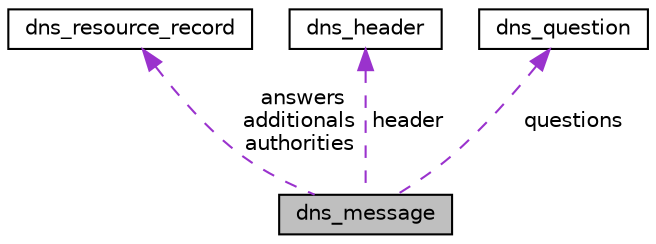 digraph "dns_message"
{
 // LATEX_PDF_SIZE
  edge [fontname="Helvetica",fontsize="10",labelfontname="Helvetica",labelfontsize="10"];
  node [fontname="Helvetica",fontsize="10",shape=record];
  Node1 [label="dns_message",height=0.2,width=0.4,color="black", fillcolor="grey75", style="filled", fontcolor="black",tooltip=" "];
  Node2 -> Node1 [dir="back",color="darkorchid3",fontsize="10",style="dashed",label=" answers\nadditionals\nauthorities" ,fontname="Helvetica"];
  Node2 [label="dns_resource_record",height=0.2,width=0.4,color="black", fillcolor="white", style="filled",URL="$structdns__resource__record.html",tooltip=" "];
  Node3 -> Node1 [dir="back",color="darkorchid3",fontsize="10",style="dashed",label=" header" ,fontname="Helvetica"];
  Node3 [label="dns_header",height=0.2,width=0.4,color="black", fillcolor="white", style="filled",URL="$structdns__header.html",tooltip=" "];
  Node4 -> Node1 [dir="back",color="darkorchid3",fontsize="10",style="dashed",label=" questions" ,fontname="Helvetica"];
  Node4 [label="dns_question",height=0.2,width=0.4,color="black", fillcolor="white", style="filled",URL="$structdns__question.html",tooltip=" "];
}
